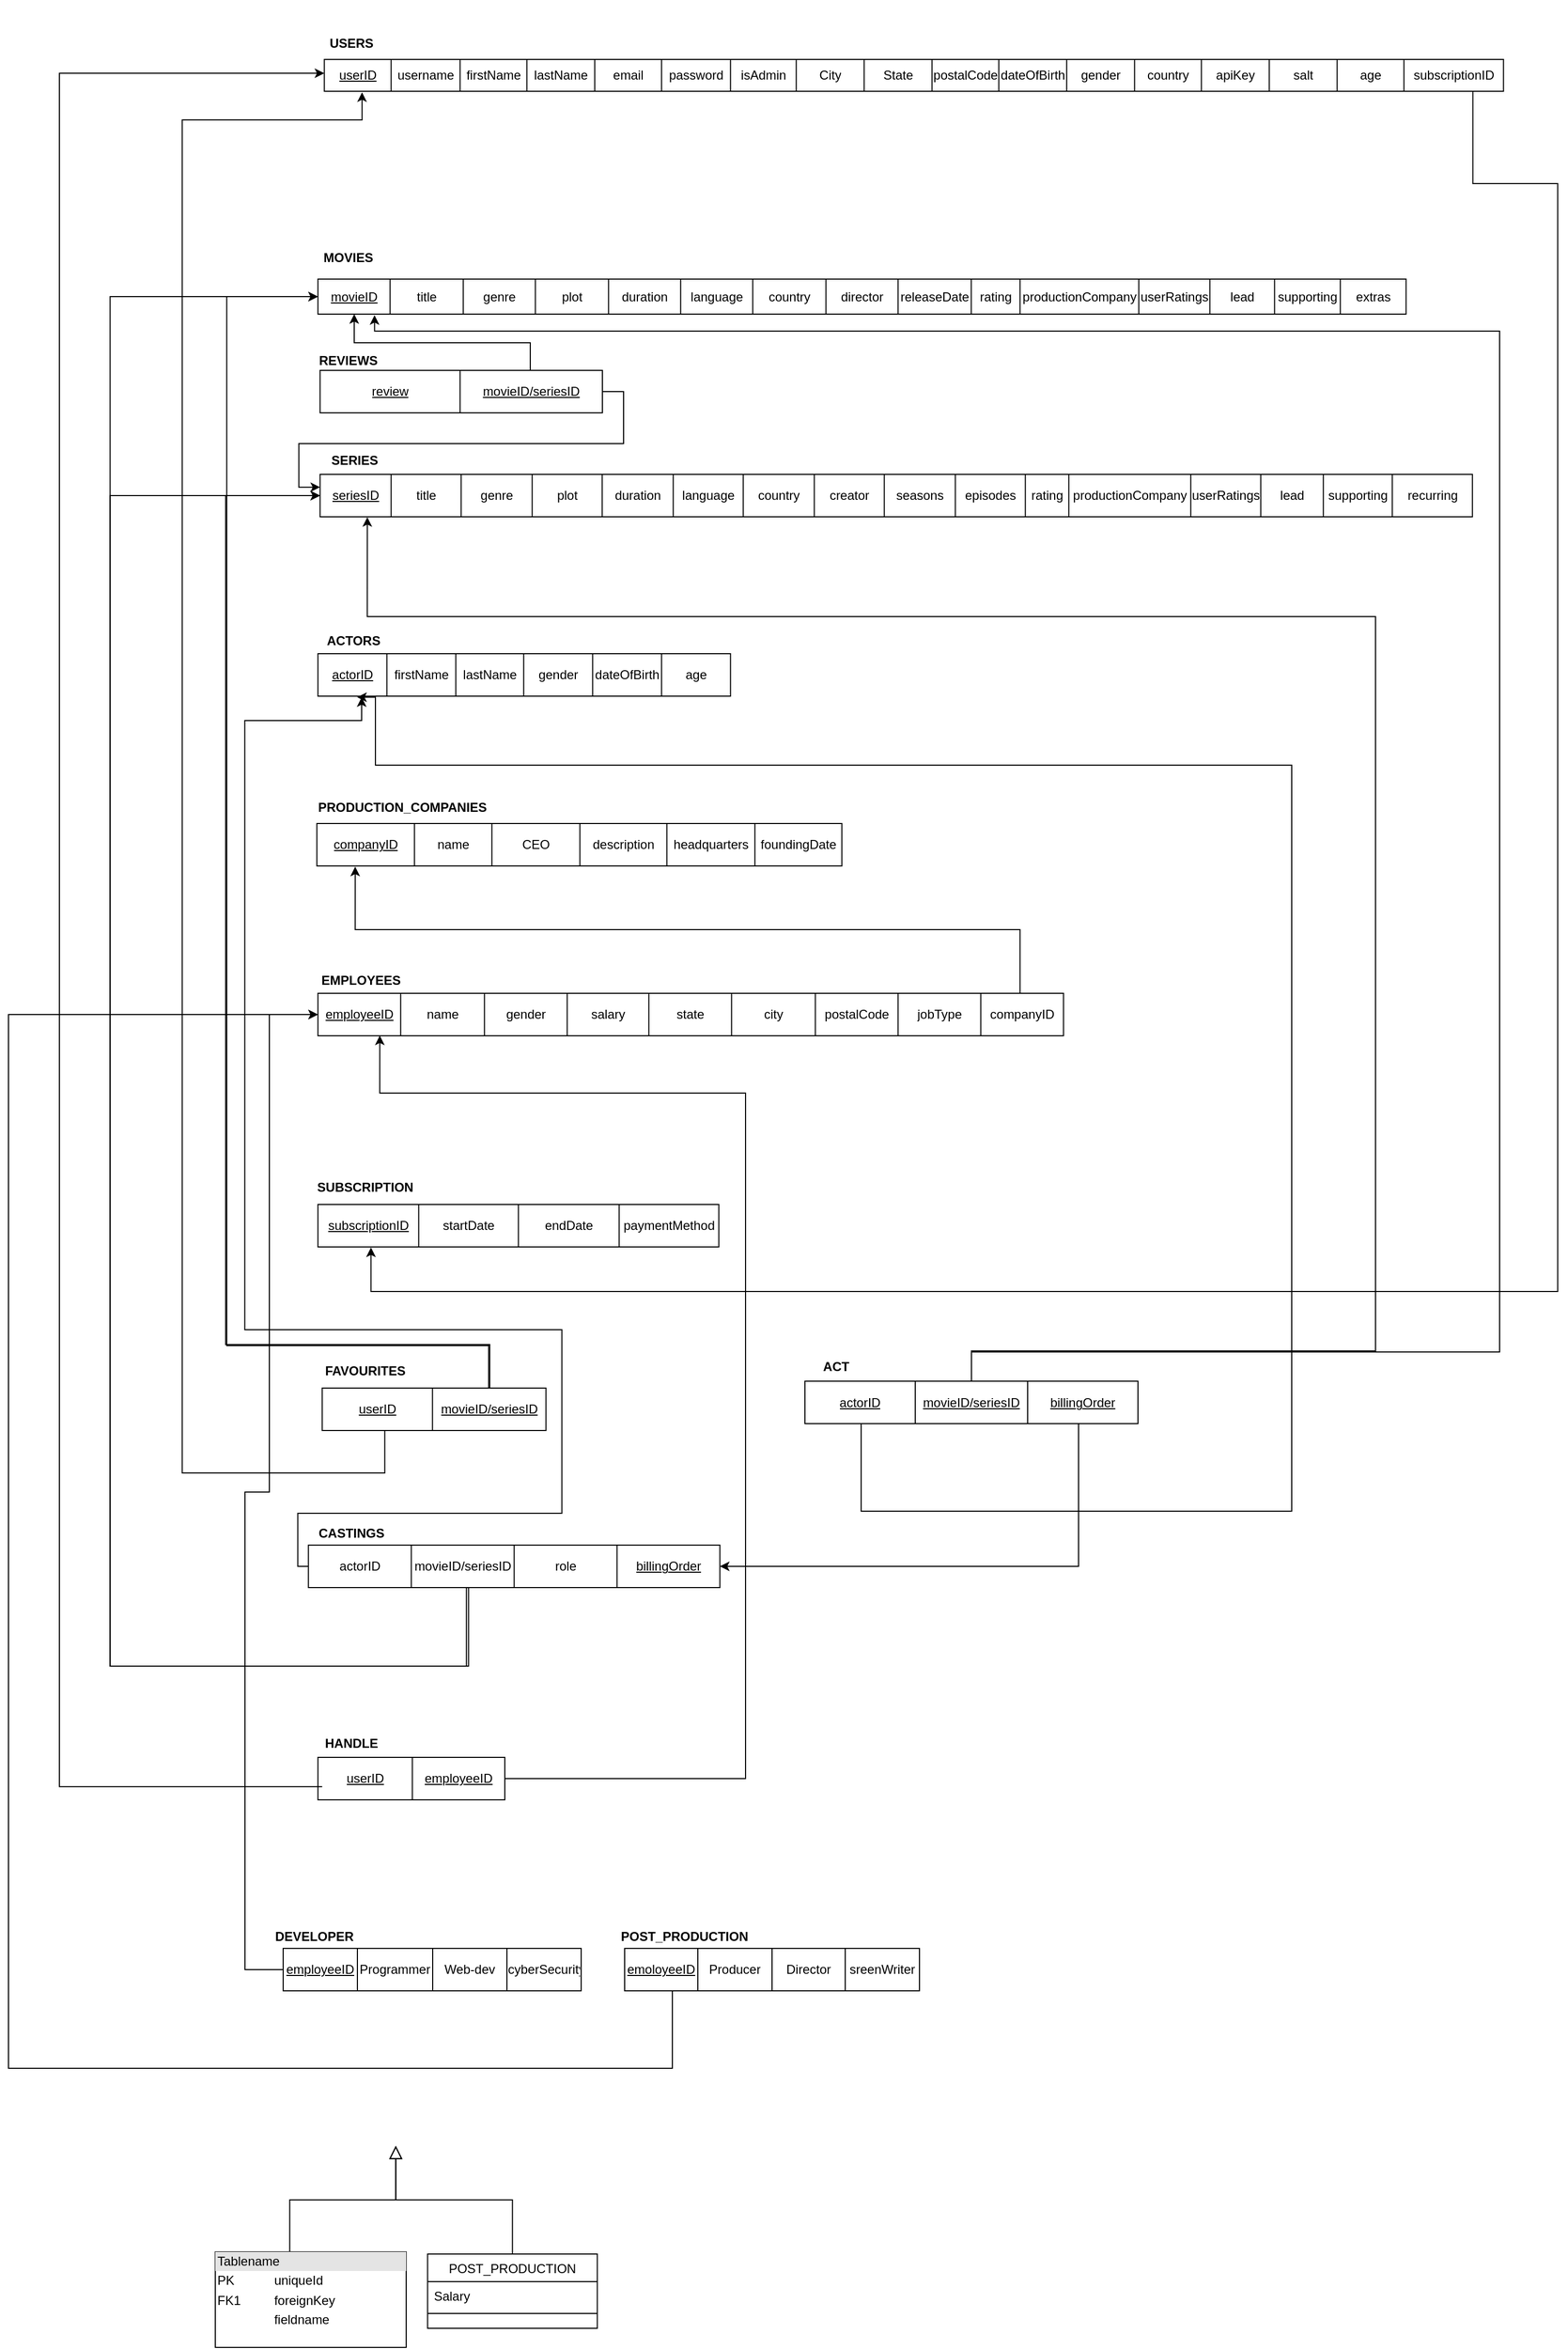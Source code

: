 <mxfile version="24.4.0" type="device">
  <diagram id="C5RBs43oDa-KdzZeNtuy" name="Page-1">
    <mxGraphModel dx="2415" dy="3230" grid="0" gridSize="10" guides="1" tooltips="1" connect="1" arrows="1" fold="1" page="1" pageScale="1" pageWidth="827" pageHeight="1169" math="0" shadow="0">
      <root>
        <mxCell id="WIyWlLk6GJQsqaUBKTNV-0" />
        <mxCell id="WIyWlLk6GJQsqaUBKTNV-1" parent="WIyWlLk6GJQsqaUBKTNV-0" />
        <mxCell id="zkfFHV4jXpPFQw0GAbJ--12" value="" style="endArrow=block;endSize=10;endFill=0;shadow=0;strokeWidth=1;rounded=0;curved=0;edgeStyle=elbowEdgeStyle;elbow=vertical;" parent="WIyWlLk6GJQsqaUBKTNV-1" edge="1">
          <mxGeometry width="160" relative="1" as="geometry">
            <mxPoint x="-467.8" y="238" as="sourcePoint" />
            <mxPoint x="-367.8" y="136" as="targetPoint" />
          </mxGeometry>
        </mxCell>
        <mxCell id="zkfFHV4jXpPFQw0GAbJ--13" value="POST_PRODUCTION" style="swimlane;fontStyle=0;align=center;verticalAlign=top;childLayout=stackLayout;horizontal=1;startSize=26;horizontalStack=0;resizeParent=1;resizeLast=0;collapsible=1;marginBottom=0;rounded=0;shadow=0;strokeWidth=1;" parent="WIyWlLk6GJQsqaUBKTNV-1" vertex="1">
          <mxGeometry x="-337.8" y="238" width="160" height="70" as="geometry">
            <mxRectangle x="340" y="380" width="170" height="26" as="alternateBounds" />
          </mxGeometry>
        </mxCell>
        <mxCell id="zkfFHV4jXpPFQw0GAbJ--14" value="Salary" style="text;align=left;verticalAlign=top;spacingLeft=4;spacingRight=4;overflow=hidden;rotatable=0;points=[[0,0.5],[1,0.5]];portConstraint=eastwest;" parent="zkfFHV4jXpPFQw0GAbJ--13" vertex="1">
          <mxGeometry y="26" width="160" height="26" as="geometry" />
        </mxCell>
        <mxCell id="zkfFHV4jXpPFQw0GAbJ--15" value="" style="line;html=1;strokeWidth=1;align=left;verticalAlign=middle;spacingTop=-1;spacingLeft=3;spacingRight=3;rotatable=0;labelPosition=right;points=[];portConstraint=eastwest;" parent="zkfFHV4jXpPFQw0GAbJ--13" vertex="1">
          <mxGeometry y="52" width="160" height="8" as="geometry" />
        </mxCell>
        <mxCell id="zkfFHV4jXpPFQw0GAbJ--16" value="" style="endArrow=block;endSize=10;endFill=0;shadow=0;strokeWidth=1;rounded=0;curved=0;edgeStyle=elbowEdgeStyle;elbow=vertical;" parent="WIyWlLk6GJQsqaUBKTNV-1" source="zkfFHV4jXpPFQw0GAbJ--13" edge="1">
          <mxGeometry width="160" relative="1" as="geometry">
            <mxPoint x="-457.8" y="251" as="sourcePoint" />
            <mxPoint x="-367.8" y="136" as="targetPoint" />
          </mxGeometry>
        </mxCell>
        <mxCell id="hjpZ53rHqYIMn-Crg0at-2" value="&lt;b&gt;USERS&lt;/b&gt;" style="text;strokeColor=none;align=center;fillColor=none;html=1;verticalAlign=middle;whiteSpace=wrap;rounded=0;" vertex="1" parent="WIyWlLk6GJQsqaUBKTNV-1">
          <mxGeometry x="-439.2" y="-1886" width="59" height="82" as="geometry" />
        </mxCell>
        <mxCell id="hjpZ53rHqYIMn-Crg0at-3" value="" style="shape=table;startSize=0;container=1;collapsible=0;childLayout=tableLayout;" vertex="1" parent="WIyWlLk6GJQsqaUBKTNV-1">
          <mxGeometry x="-435.2" y="-1830" width="1111.881" height="30" as="geometry" />
        </mxCell>
        <mxCell id="hjpZ53rHqYIMn-Crg0at-4" value="" style="shape=tableRow;horizontal=0;startSize=0;swimlaneHead=0;swimlaneBody=0;strokeColor=inherit;top=0;left=0;bottom=0;right=0;collapsible=0;dropTarget=0;fillColor=none;points=[[0,0.5],[1,0.5]];portConstraint=eastwest;" vertex="1" parent="hjpZ53rHqYIMn-Crg0at-3">
          <mxGeometry width="1111.881" height="30" as="geometry" />
        </mxCell>
        <mxCell id="hjpZ53rHqYIMn-Crg0at-5" value="userID" style="shape=partialRectangle;html=1;whiteSpace=wrap;connectable=0;strokeColor=inherit;overflow=hidden;fillColor=none;top=0;left=0;bottom=0;right=0;pointerEvents=1;fontStyle=4" vertex="1" parent="hjpZ53rHqYIMn-Crg0at-4">
          <mxGeometry width="63" height="30" as="geometry">
            <mxRectangle width="63" height="30" as="alternateBounds" />
          </mxGeometry>
        </mxCell>
        <mxCell id="hjpZ53rHqYIMn-Crg0at-6" value="username" style="shape=partialRectangle;html=1;whiteSpace=wrap;connectable=0;strokeColor=inherit;overflow=hidden;fillColor=none;top=0;left=0;bottom=0;right=0;pointerEvents=1;" vertex="1" parent="hjpZ53rHqYIMn-Crg0at-4">
          <mxGeometry x="63" width="65" height="30" as="geometry">
            <mxRectangle width="65" height="30" as="alternateBounds" />
          </mxGeometry>
        </mxCell>
        <mxCell id="hjpZ53rHqYIMn-Crg0at-7" value="firstName" style="shape=partialRectangle;html=1;whiteSpace=wrap;connectable=0;strokeColor=inherit;overflow=hidden;fillColor=none;top=0;left=0;bottom=0;right=0;pointerEvents=1;" vertex="1" parent="hjpZ53rHqYIMn-Crg0at-4">
          <mxGeometry x="128" width="63" height="30" as="geometry">
            <mxRectangle width="63" height="30" as="alternateBounds" />
          </mxGeometry>
        </mxCell>
        <mxCell id="hjpZ53rHqYIMn-Crg0at-8" value="lastName" style="shape=partialRectangle;html=1;whiteSpace=wrap;connectable=0;strokeColor=inherit;overflow=hidden;fillColor=none;top=0;left=0;bottom=0;right=0;pointerEvents=1;" vertex="1" parent="hjpZ53rHqYIMn-Crg0at-4">
          <mxGeometry x="191" width="64" height="30" as="geometry">
            <mxRectangle width="64" height="30" as="alternateBounds" />
          </mxGeometry>
        </mxCell>
        <mxCell id="hjpZ53rHqYIMn-Crg0at-9" value="email" style="shape=partialRectangle;html=1;whiteSpace=wrap;connectable=0;strokeColor=inherit;overflow=hidden;fillColor=none;top=0;left=0;bottom=0;right=0;pointerEvents=1;" vertex="1" parent="hjpZ53rHqYIMn-Crg0at-4">
          <mxGeometry x="255" width="63" height="30" as="geometry">
            <mxRectangle width="63" height="30" as="alternateBounds" />
          </mxGeometry>
        </mxCell>
        <mxCell id="hjpZ53rHqYIMn-Crg0at-10" value="password" style="shape=partialRectangle;html=1;whiteSpace=wrap;connectable=0;strokeColor=inherit;overflow=hidden;fillColor=none;top=0;left=0;bottom=0;right=0;pointerEvents=1;" vertex="1" parent="hjpZ53rHqYIMn-Crg0at-4">
          <mxGeometry x="318" width="65" height="30" as="geometry">
            <mxRectangle width="65" height="30" as="alternateBounds" />
          </mxGeometry>
        </mxCell>
        <mxCell id="hjpZ53rHqYIMn-Crg0at-11" value="isAdmin" style="shape=partialRectangle;html=1;whiteSpace=wrap;connectable=0;strokeColor=inherit;overflow=hidden;fillColor=none;top=0;left=0;bottom=0;right=0;pointerEvents=1;" vertex="1" parent="hjpZ53rHqYIMn-Crg0at-4">
          <mxGeometry x="383" width="62" height="30" as="geometry">
            <mxRectangle width="62" height="30" as="alternateBounds" />
          </mxGeometry>
        </mxCell>
        <mxCell id="hjpZ53rHqYIMn-Crg0at-12" value="City" style="shape=partialRectangle;html=1;whiteSpace=wrap;connectable=0;strokeColor=inherit;overflow=hidden;fillColor=none;top=0;left=0;bottom=0;right=0;pointerEvents=1;" vertex="1" parent="hjpZ53rHqYIMn-Crg0at-4">
          <mxGeometry x="445" width="64" height="30" as="geometry">
            <mxRectangle width="64" height="30" as="alternateBounds" />
          </mxGeometry>
        </mxCell>
        <mxCell id="hjpZ53rHqYIMn-Crg0at-13" value="State" style="shape=partialRectangle;html=1;whiteSpace=wrap;connectable=0;strokeColor=inherit;overflow=hidden;fillColor=none;top=0;left=0;bottom=0;right=0;pointerEvents=1;" vertex="1" parent="hjpZ53rHqYIMn-Crg0at-4">
          <mxGeometry x="509" width="64" height="30" as="geometry">
            <mxRectangle width="64" height="30" as="alternateBounds" />
          </mxGeometry>
        </mxCell>
        <mxCell id="hjpZ53rHqYIMn-Crg0at-14" value="postalCode" style="shape=partialRectangle;html=1;whiteSpace=wrap;connectable=0;strokeColor=inherit;overflow=hidden;fillColor=none;top=0;left=0;bottom=0;right=0;pointerEvents=1;" vertex="1" parent="hjpZ53rHqYIMn-Crg0at-4">
          <mxGeometry x="573" width="63" height="30" as="geometry">
            <mxRectangle width="63" height="30" as="alternateBounds" />
          </mxGeometry>
        </mxCell>
        <mxCell id="hjpZ53rHqYIMn-Crg0at-15" value="dateOfBirth" style="shape=partialRectangle;html=1;whiteSpace=wrap;connectable=0;strokeColor=inherit;overflow=hidden;fillColor=none;top=0;left=0;bottom=0;right=0;pointerEvents=1;" vertex="1" parent="hjpZ53rHqYIMn-Crg0at-4">
          <mxGeometry x="636" width="64" height="30" as="geometry">
            <mxRectangle width="64" height="30" as="alternateBounds" />
          </mxGeometry>
        </mxCell>
        <mxCell id="hjpZ53rHqYIMn-Crg0at-16" value="gender" style="shape=partialRectangle;html=1;whiteSpace=wrap;connectable=0;strokeColor=inherit;overflow=hidden;fillColor=none;top=0;left=0;bottom=0;right=0;pointerEvents=1;" vertex="1" parent="hjpZ53rHqYIMn-Crg0at-4">
          <mxGeometry x="700" width="64" height="30" as="geometry">
            <mxRectangle width="64" height="30" as="alternateBounds" />
          </mxGeometry>
        </mxCell>
        <mxCell id="hjpZ53rHqYIMn-Crg0at-17" value="country" style="shape=partialRectangle;html=1;whiteSpace=wrap;connectable=0;strokeColor=inherit;overflow=hidden;fillColor=none;top=0;left=0;bottom=0;right=0;pointerEvents=1;" vertex="1" parent="hjpZ53rHqYIMn-Crg0at-4">
          <mxGeometry x="764" width="63" height="30" as="geometry">
            <mxRectangle width="63" height="30" as="alternateBounds" />
          </mxGeometry>
        </mxCell>
        <mxCell id="hjpZ53rHqYIMn-Crg0at-18" value="apiKey" style="shape=partialRectangle;html=1;whiteSpace=wrap;connectable=0;strokeColor=inherit;overflow=hidden;fillColor=none;top=0;left=0;bottom=0;right=0;pointerEvents=1;" vertex="1" parent="hjpZ53rHqYIMn-Crg0at-4">
          <mxGeometry x="827" width="64" height="30" as="geometry">
            <mxRectangle width="64" height="30" as="alternateBounds" />
          </mxGeometry>
        </mxCell>
        <mxCell id="hjpZ53rHqYIMn-Crg0at-19" value="salt" style="shape=partialRectangle;html=1;whiteSpace=wrap;connectable=0;strokeColor=inherit;overflow=hidden;fillColor=none;top=0;left=0;bottom=0;right=0;pointerEvents=1;" vertex="1" parent="hjpZ53rHqYIMn-Crg0at-4">
          <mxGeometry x="891" width="64" height="30" as="geometry">
            <mxRectangle width="64" height="30" as="alternateBounds" />
          </mxGeometry>
        </mxCell>
        <mxCell id="hjpZ53rHqYIMn-Crg0at-20" value="age" style="shape=partialRectangle;html=1;whiteSpace=wrap;connectable=0;strokeColor=inherit;overflow=hidden;fillColor=none;top=0;left=0;bottom=0;right=0;pointerEvents=1;" vertex="1" parent="hjpZ53rHqYIMn-Crg0at-4">
          <mxGeometry x="955" width="63" height="30" as="geometry">
            <mxRectangle width="63" height="30" as="alternateBounds" />
          </mxGeometry>
        </mxCell>
        <mxCell id="hjpZ53rHqYIMn-Crg0at-154" value="subscriptionID" style="shape=partialRectangle;html=1;whiteSpace=wrap;connectable=0;strokeColor=inherit;overflow=hidden;fillColor=none;top=0;left=0;bottom=0;right=0;pointerEvents=1;" vertex="1" parent="hjpZ53rHqYIMn-Crg0at-4">
          <mxGeometry x="1018" width="94" height="30" as="geometry">
            <mxRectangle width="94" height="30" as="alternateBounds" />
          </mxGeometry>
        </mxCell>
        <mxCell id="hjpZ53rHqYIMn-Crg0at-61" value="" style="shape=table;startSize=0;container=1;collapsible=0;childLayout=tableLayout;" vertex="1" parent="WIyWlLk6GJQsqaUBKTNV-1">
          <mxGeometry x="-441.2" y="-1623" width="1026" height="33" as="geometry" />
        </mxCell>
        <mxCell id="hjpZ53rHqYIMn-Crg0at-62" value="" style="shape=tableRow;horizontal=0;startSize=0;swimlaneHead=0;swimlaneBody=0;strokeColor=inherit;top=0;left=0;bottom=0;right=0;collapsible=0;dropTarget=0;fillColor=none;points=[[0,0.5],[1,0.5]];portConstraint=eastwest;" vertex="1" parent="hjpZ53rHqYIMn-Crg0at-61">
          <mxGeometry width="1026" height="33" as="geometry" />
        </mxCell>
        <mxCell id="hjpZ53rHqYIMn-Crg0at-63" value="movieID" style="shape=partialRectangle;html=1;whiteSpace=wrap;connectable=0;strokeColor=inherit;overflow=hidden;fillColor=none;top=0;left=0;bottom=0;right=0;pointerEvents=1;fontStyle=4" vertex="1" parent="hjpZ53rHqYIMn-Crg0at-62">
          <mxGeometry width="68" height="33" as="geometry">
            <mxRectangle width="68" height="33" as="alternateBounds" />
          </mxGeometry>
        </mxCell>
        <mxCell id="hjpZ53rHqYIMn-Crg0at-64" value="title" style="shape=partialRectangle;html=1;whiteSpace=wrap;connectable=0;strokeColor=inherit;overflow=hidden;fillColor=none;top=0;left=0;bottom=0;right=0;pointerEvents=1;" vertex="1" parent="hjpZ53rHqYIMn-Crg0at-62">
          <mxGeometry x="68" width="69" height="33" as="geometry">
            <mxRectangle width="69" height="33" as="alternateBounds" />
          </mxGeometry>
        </mxCell>
        <mxCell id="hjpZ53rHqYIMn-Crg0at-65" value="genre" style="shape=partialRectangle;html=1;whiteSpace=wrap;connectable=0;strokeColor=inherit;overflow=hidden;fillColor=none;top=0;left=0;bottom=0;right=0;pointerEvents=1;" vertex="1" parent="hjpZ53rHqYIMn-Crg0at-62">
          <mxGeometry x="137" width="68" height="33" as="geometry">
            <mxRectangle width="68" height="33" as="alternateBounds" />
          </mxGeometry>
        </mxCell>
        <mxCell id="hjpZ53rHqYIMn-Crg0at-66" value="plot" style="shape=partialRectangle;html=1;whiteSpace=wrap;connectable=0;strokeColor=inherit;overflow=hidden;fillColor=none;top=0;left=0;bottom=0;right=0;pointerEvents=1;" vertex="1" parent="hjpZ53rHqYIMn-Crg0at-62">
          <mxGeometry x="205" width="69" height="33" as="geometry">
            <mxRectangle width="69" height="33" as="alternateBounds" />
          </mxGeometry>
        </mxCell>
        <mxCell id="hjpZ53rHqYIMn-Crg0at-67" value="duration" style="shape=partialRectangle;html=1;whiteSpace=wrap;connectable=0;strokeColor=inherit;overflow=hidden;fillColor=none;top=0;left=0;bottom=0;right=0;pointerEvents=1;" vertex="1" parent="hjpZ53rHqYIMn-Crg0at-62">
          <mxGeometry x="274" width="68" height="33" as="geometry">
            <mxRectangle width="68" height="33" as="alternateBounds" />
          </mxGeometry>
        </mxCell>
        <mxCell id="hjpZ53rHqYIMn-Crg0at-68" value="language" style="shape=partialRectangle;html=1;whiteSpace=wrap;connectable=0;strokeColor=inherit;overflow=hidden;fillColor=none;top=0;left=0;bottom=0;right=0;pointerEvents=1;" vertex="1" parent="hjpZ53rHqYIMn-Crg0at-62">
          <mxGeometry x="342" width="68" height="33" as="geometry">
            <mxRectangle width="68" height="33" as="alternateBounds" />
          </mxGeometry>
        </mxCell>
        <mxCell id="hjpZ53rHqYIMn-Crg0at-69" value="country" style="shape=partialRectangle;html=1;whiteSpace=wrap;connectable=0;strokeColor=inherit;overflow=hidden;fillColor=none;top=0;left=0;bottom=0;right=0;pointerEvents=1;" vertex="1" parent="hjpZ53rHqYIMn-Crg0at-62">
          <mxGeometry x="410" width="69" height="33" as="geometry">
            <mxRectangle width="69" height="33" as="alternateBounds" />
          </mxGeometry>
        </mxCell>
        <mxCell id="hjpZ53rHqYIMn-Crg0at-70" value="director" style="shape=partialRectangle;html=1;whiteSpace=wrap;connectable=0;strokeColor=inherit;overflow=hidden;fillColor=none;top=0;left=0;bottom=0;right=0;pointerEvents=1;" vertex="1" parent="hjpZ53rHqYIMn-Crg0at-62">
          <mxGeometry x="479" width="68" height="33" as="geometry">
            <mxRectangle width="68" height="33" as="alternateBounds" />
          </mxGeometry>
        </mxCell>
        <mxCell id="hjpZ53rHqYIMn-Crg0at-71" value="releaseDate" style="shape=partialRectangle;html=1;whiteSpace=wrap;connectable=0;strokeColor=inherit;overflow=hidden;fillColor=none;top=0;left=0;bottom=0;right=0;pointerEvents=1;" vertex="1" parent="hjpZ53rHqYIMn-Crg0at-62">
          <mxGeometry x="547" width="69" height="33" as="geometry">
            <mxRectangle width="69" height="33" as="alternateBounds" />
          </mxGeometry>
        </mxCell>
        <mxCell id="hjpZ53rHqYIMn-Crg0at-72" value="rating" style="shape=partialRectangle;html=1;whiteSpace=wrap;connectable=0;strokeColor=inherit;overflow=hidden;fillColor=none;top=0;left=0;bottom=0;right=0;pointerEvents=1;" vertex="1" parent="hjpZ53rHqYIMn-Crg0at-62">
          <mxGeometry x="616" width="46" height="33" as="geometry">
            <mxRectangle width="46" height="33" as="alternateBounds" />
          </mxGeometry>
        </mxCell>
        <mxCell id="hjpZ53rHqYIMn-Crg0at-73" value="productionCompany" style="shape=partialRectangle;html=1;whiteSpace=wrap;connectable=0;strokeColor=inherit;overflow=hidden;fillColor=none;top=0;left=0;bottom=0;right=0;pointerEvents=1;" vertex="1" parent="hjpZ53rHqYIMn-Crg0at-62">
          <mxGeometry x="662" width="112" height="33" as="geometry">
            <mxRectangle width="112" height="33" as="alternateBounds" />
          </mxGeometry>
        </mxCell>
        <mxCell id="hjpZ53rHqYIMn-Crg0at-74" value="userRatings" style="shape=partialRectangle;html=1;whiteSpace=wrap;connectable=0;strokeColor=inherit;overflow=hidden;fillColor=none;top=0;left=0;bottom=0;right=0;pointerEvents=1;" vertex="1" parent="hjpZ53rHqYIMn-Crg0at-62">
          <mxGeometry x="774" width="67" height="33" as="geometry">
            <mxRectangle width="67" height="33" as="alternateBounds" />
          </mxGeometry>
        </mxCell>
        <mxCell id="hjpZ53rHqYIMn-Crg0at-75" value="lead" style="shape=partialRectangle;html=1;whiteSpace=wrap;connectable=0;strokeColor=inherit;overflow=hidden;fillColor=none;top=0;left=0;bottom=0;right=0;pointerEvents=1;" vertex="1" parent="hjpZ53rHqYIMn-Crg0at-62">
          <mxGeometry x="841" width="61" height="33" as="geometry">
            <mxRectangle width="61" height="33" as="alternateBounds" />
          </mxGeometry>
        </mxCell>
        <mxCell id="hjpZ53rHqYIMn-Crg0at-76" value="supporting" style="shape=partialRectangle;html=1;whiteSpace=wrap;connectable=0;strokeColor=inherit;overflow=hidden;fillColor=none;top=0;left=0;bottom=0;right=0;pointerEvents=1;" vertex="1" parent="hjpZ53rHqYIMn-Crg0at-62">
          <mxGeometry x="902" width="62" height="33" as="geometry">
            <mxRectangle width="62" height="33" as="alternateBounds" />
          </mxGeometry>
        </mxCell>
        <mxCell id="hjpZ53rHqYIMn-Crg0at-77" value="extras" style="shape=partialRectangle;html=1;whiteSpace=wrap;connectable=0;strokeColor=inherit;overflow=hidden;fillColor=none;top=0;left=0;bottom=0;right=0;pointerEvents=1;" vertex="1" parent="hjpZ53rHqYIMn-Crg0at-62">
          <mxGeometry x="964" width="62" height="33" as="geometry">
            <mxRectangle width="62" height="33" as="alternateBounds" />
          </mxGeometry>
        </mxCell>
        <mxCell id="hjpZ53rHqYIMn-Crg0at-78" value="MOVIES" style="text;strokeColor=none;align=center;fillColor=none;html=1;verticalAlign=middle;whiteSpace=wrap;rounded=0;fontStyle=1" vertex="1" parent="WIyWlLk6GJQsqaUBKTNV-1">
          <mxGeometry x="-442.2" y="-1663" width="59" height="40" as="geometry" />
        </mxCell>
        <mxCell id="hjpZ53rHqYIMn-Crg0at-79" value="" style="shape=table;startSize=0;container=1;collapsible=0;childLayout=tableLayout;" vertex="1" parent="WIyWlLk6GJQsqaUBKTNV-1">
          <mxGeometry x="-439.2" y="-1439" width="1086.574" height="40" as="geometry" />
        </mxCell>
        <mxCell id="hjpZ53rHqYIMn-Crg0at-80" value="" style="shape=tableRow;horizontal=0;startSize=0;swimlaneHead=0;swimlaneBody=0;strokeColor=inherit;top=0;left=0;bottom=0;right=0;collapsible=0;dropTarget=0;fillColor=none;points=[[0,0.5],[1,0.5]];portConstraint=eastwest;" vertex="1" parent="hjpZ53rHqYIMn-Crg0at-79">
          <mxGeometry width="1086.574" height="40" as="geometry" />
        </mxCell>
        <mxCell id="hjpZ53rHqYIMn-Crg0at-81" value="seriesID" style="shape=partialRectangle;html=1;whiteSpace=wrap;connectable=0;strokeColor=inherit;overflow=hidden;fillColor=none;top=0;left=0;bottom=0;right=0;pointerEvents=1;fontStyle=4" vertex="1" parent="hjpZ53rHqYIMn-Crg0at-80">
          <mxGeometry width="67" height="40" as="geometry">
            <mxRectangle width="67" height="40" as="alternateBounds" />
          </mxGeometry>
        </mxCell>
        <mxCell id="hjpZ53rHqYIMn-Crg0at-82" value="title" style="shape=partialRectangle;html=1;whiteSpace=wrap;connectable=0;strokeColor=inherit;overflow=hidden;fillColor=none;top=0;left=0;bottom=0;right=0;pointerEvents=1;" vertex="1" parent="hjpZ53rHqYIMn-Crg0at-80">
          <mxGeometry x="67" width="66" height="40" as="geometry">
            <mxRectangle width="66" height="40" as="alternateBounds" />
          </mxGeometry>
        </mxCell>
        <mxCell id="hjpZ53rHqYIMn-Crg0at-83" value="genre" style="shape=partialRectangle;html=1;whiteSpace=wrap;connectable=0;strokeColor=inherit;overflow=hidden;fillColor=none;top=0;left=0;bottom=0;right=0;pointerEvents=1;" vertex="1" parent="hjpZ53rHqYIMn-Crg0at-80">
          <mxGeometry x="133" width="67" height="40" as="geometry">
            <mxRectangle width="67" height="40" as="alternateBounds" />
          </mxGeometry>
        </mxCell>
        <mxCell id="hjpZ53rHqYIMn-Crg0at-84" value="plot" style="shape=partialRectangle;html=1;whiteSpace=wrap;connectable=0;strokeColor=inherit;overflow=hidden;fillColor=none;top=0;left=0;bottom=0;right=0;pointerEvents=1;" vertex="1" parent="hjpZ53rHqYIMn-Crg0at-80">
          <mxGeometry x="200" width="66" height="40" as="geometry">
            <mxRectangle width="66" height="40" as="alternateBounds" />
          </mxGeometry>
        </mxCell>
        <mxCell id="hjpZ53rHqYIMn-Crg0at-85" value="duration" style="shape=partialRectangle;html=1;whiteSpace=wrap;connectable=0;strokeColor=inherit;overflow=hidden;fillColor=none;top=0;left=0;bottom=0;right=0;pointerEvents=1;" vertex="1" parent="hjpZ53rHqYIMn-Crg0at-80">
          <mxGeometry x="266" width="67" height="40" as="geometry">
            <mxRectangle width="67" height="40" as="alternateBounds" />
          </mxGeometry>
        </mxCell>
        <mxCell id="hjpZ53rHqYIMn-Crg0at-86" value="language" style="shape=partialRectangle;html=1;whiteSpace=wrap;connectable=0;strokeColor=inherit;overflow=hidden;fillColor=none;top=0;left=0;bottom=0;right=0;pointerEvents=1;" vertex="1" parent="hjpZ53rHqYIMn-Crg0at-80">
          <mxGeometry x="333" width="66" height="40" as="geometry">
            <mxRectangle width="66" height="40" as="alternateBounds" />
          </mxGeometry>
        </mxCell>
        <mxCell id="hjpZ53rHqYIMn-Crg0at-87" value="country" style="shape=partialRectangle;html=1;whiteSpace=wrap;connectable=0;strokeColor=inherit;overflow=hidden;fillColor=none;top=0;left=0;bottom=0;right=0;pointerEvents=1;" vertex="1" parent="hjpZ53rHqYIMn-Crg0at-80">
          <mxGeometry x="399" width="67" height="40" as="geometry">
            <mxRectangle width="67" height="40" as="alternateBounds" />
          </mxGeometry>
        </mxCell>
        <mxCell id="hjpZ53rHqYIMn-Crg0at-88" value="creator" style="shape=partialRectangle;html=1;whiteSpace=wrap;connectable=0;strokeColor=inherit;overflow=hidden;fillColor=none;top=0;left=0;bottom=0;right=0;pointerEvents=1;" vertex="1" parent="hjpZ53rHqYIMn-Crg0at-80">
          <mxGeometry x="466" width="66" height="40" as="geometry">
            <mxRectangle width="66" height="40" as="alternateBounds" />
          </mxGeometry>
        </mxCell>
        <mxCell id="hjpZ53rHqYIMn-Crg0at-89" value="seasons" style="shape=partialRectangle;html=1;whiteSpace=wrap;connectable=0;strokeColor=inherit;overflow=hidden;fillColor=none;top=0;left=0;bottom=0;right=0;pointerEvents=1;" vertex="1" parent="hjpZ53rHqYIMn-Crg0at-80">
          <mxGeometry x="532" width="67" height="40" as="geometry">
            <mxRectangle width="67" height="40" as="alternateBounds" />
          </mxGeometry>
        </mxCell>
        <mxCell id="hjpZ53rHqYIMn-Crg0at-90" value="episodes" style="shape=partialRectangle;html=1;whiteSpace=wrap;connectable=0;strokeColor=inherit;overflow=hidden;fillColor=none;top=0;left=0;bottom=0;right=0;pointerEvents=1;" vertex="1" parent="hjpZ53rHqYIMn-Crg0at-80">
          <mxGeometry x="599" width="66" height="40" as="geometry">
            <mxRectangle width="66" height="40" as="alternateBounds" />
          </mxGeometry>
        </mxCell>
        <mxCell id="hjpZ53rHqYIMn-Crg0at-91" value="rating" style="shape=partialRectangle;html=1;whiteSpace=wrap;connectable=0;strokeColor=inherit;overflow=hidden;fillColor=none;top=0;left=0;bottom=0;right=0;pointerEvents=1;" vertex="1" parent="hjpZ53rHqYIMn-Crg0at-80">
          <mxGeometry x="665" width="41" height="40" as="geometry">
            <mxRectangle width="41" height="40" as="alternateBounds" />
          </mxGeometry>
        </mxCell>
        <mxCell id="hjpZ53rHqYIMn-Crg0at-92" value="productionCompany" style="shape=partialRectangle;html=1;whiteSpace=wrap;connectable=0;strokeColor=inherit;overflow=hidden;fillColor=none;top=0;left=0;bottom=0;right=0;pointerEvents=1;" vertex="1" parent="hjpZ53rHqYIMn-Crg0at-80">
          <mxGeometry x="706" width="115" height="40" as="geometry">
            <mxRectangle width="115" height="40" as="alternateBounds" />
          </mxGeometry>
        </mxCell>
        <mxCell id="hjpZ53rHqYIMn-Crg0at-93" value="userRatings" style="shape=partialRectangle;html=1;whiteSpace=wrap;connectable=0;strokeColor=inherit;overflow=hidden;fillColor=none;top=0;left=0;bottom=0;right=0;pointerEvents=1;" vertex="1" parent="hjpZ53rHqYIMn-Crg0at-80">
          <mxGeometry x="821" width="66" height="40" as="geometry">
            <mxRectangle width="66" height="40" as="alternateBounds" />
          </mxGeometry>
        </mxCell>
        <mxCell id="hjpZ53rHqYIMn-Crg0at-94" value="lead" style="shape=partialRectangle;html=1;whiteSpace=wrap;connectable=0;strokeColor=inherit;overflow=hidden;fillColor=none;top=0;left=0;bottom=0;right=0;pointerEvents=1;" vertex="1" parent="hjpZ53rHqYIMn-Crg0at-80">
          <mxGeometry x="887" width="59" height="40" as="geometry">
            <mxRectangle width="59" height="40" as="alternateBounds" />
          </mxGeometry>
        </mxCell>
        <mxCell id="hjpZ53rHqYIMn-Crg0at-95" value="supporting" style="shape=partialRectangle;html=1;whiteSpace=wrap;connectable=0;strokeColor=inherit;overflow=hidden;fillColor=none;top=0;left=0;bottom=0;right=0;pointerEvents=1;" vertex="1" parent="hjpZ53rHqYIMn-Crg0at-80">
          <mxGeometry x="946" width="65" height="40" as="geometry">
            <mxRectangle width="65" height="40" as="alternateBounds" />
          </mxGeometry>
        </mxCell>
        <mxCell id="hjpZ53rHqYIMn-Crg0at-96" value="recurring" style="shape=partialRectangle;html=1;whiteSpace=wrap;connectable=0;strokeColor=inherit;overflow=hidden;fillColor=none;top=0;left=0;bottom=0;right=0;pointerEvents=1;" vertex="1" parent="hjpZ53rHqYIMn-Crg0at-80">
          <mxGeometry x="1011" width="76" height="40" as="geometry">
            <mxRectangle width="76" height="40" as="alternateBounds" />
          </mxGeometry>
        </mxCell>
        <mxCell id="hjpZ53rHqYIMn-Crg0at-97" value="SERIES" style="text;strokeColor=none;align=center;fillColor=none;html=1;verticalAlign=middle;whiteSpace=wrap;rounded=0;fontStyle=1" vertex="1" parent="WIyWlLk6GJQsqaUBKTNV-1">
          <mxGeometry x="-436.2" y="-1472" width="59" height="40" as="geometry" />
        </mxCell>
        <mxCell id="hjpZ53rHqYIMn-Crg0at-98" value="" style="shape=table;startSize=0;container=1;collapsible=0;childLayout=tableLayout;" vertex="1" parent="WIyWlLk6GJQsqaUBKTNV-1">
          <mxGeometry x="-441.2" y="-1270" width="389" height="40" as="geometry" />
        </mxCell>
        <mxCell id="hjpZ53rHqYIMn-Crg0at-99" value="" style="shape=tableRow;horizontal=0;startSize=0;swimlaneHead=0;swimlaneBody=0;strokeColor=inherit;top=0;left=0;bottom=0;right=0;collapsible=0;dropTarget=0;fillColor=none;points=[[0,0.5],[1,0.5]];portConstraint=eastwest;" vertex="1" parent="hjpZ53rHqYIMn-Crg0at-98">
          <mxGeometry width="389" height="40" as="geometry" />
        </mxCell>
        <mxCell id="hjpZ53rHqYIMn-Crg0at-100" value="actorID" style="shape=partialRectangle;html=1;whiteSpace=wrap;connectable=0;strokeColor=inherit;overflow=hidden;fillColor=none;top=0;left=0;bottom=0;right=0;pointerEvents=1;fontStyle=4" vertex="1" parent="hjpZ53rHqYIMn-Crg0at-99">
          <mxGeometry width="65" height="40" as="geometry">
            <mxRectangle width="65" height="40" as="alternateBounds" />
          </mxGeometry>
        </mxCell>
        <mxCell id="hjpZ53rHqYIMn-Crg0at-101" value="firstName" style="shape=partialRectangle;html=1;whiteSpace=wrap;connectable=0;strokeColor=inherit;overflow=hidden;fillColor=none;top=0;left=0;bottom=0;right=0;pointerEvents=1;" vertex="1" parent="hjpZ53rHqYIMn-Crg0at-99">
          <mxGeometry x="65" width="65" height="40" as="geometry">
            <mxRectangle width="65" height="40" as="alternateBounds" />
          </mxGeometry>
        </mxCell>
        <mxCell id="hjpZ53rHqYIMn-Crg0at-102" value="lastName" style="shape=partialRectangle;html=1;whiteSpace=wrap;connectable=0;strokeColor=inherit;overflow=hidden;fillColor=none;top=0;left=0;bottom=0;right=0;pointerEvents=1;" vertex="1" parent="hjpZ53rHqYIMn-Crg0at-99">
          <mxGeometry x="130" width="64" height="40" as="geometry">
            <mxRectangle width="64" height="40" as="alternateBounds" />
          </mxGeometry>
        </mxCell>
        <mxCell id="hjpZ53rHqYIMn-Crg0at-103" value="gender" style="shape=partialRectangle;html=1;whiteSpace=wrap;connectable=0;strokeColor=inherit;overflow=hidden;fillColor=none;top=0;left=0;bottom=0;right=0;pointerEvents=1;" vertex="1" parent="hjpZ53rHqYIMn-Crg0at-99">
          <mxGeometry x="194" width="65" height="40" as="geometry">
            <mxRectangle width="65" height="40" as="alternateBounds" />
          </mxGeometry>
        </mxCell>
        <mxCell id="hjpZ53rHqYIMn-Crg0at-104" value="dateOfBirth" style="shape=partialRectangle;html=1;whiteSpace=wrap;connectable=0;strokeColor=inherit;overflow=hidden;fillColor=none;top=0;left=0;bottom=0;right=0;pointerEvents=1;" vertex="1" parent="hjpZ53rHqYIMn-Crg0at-99">
          <mxGeometry x="259" width="65" height="40" as="geometry">
            <mxRectangle width="65" height="40" as="alternateBounds" />
          </mxGeometry>
        </mxCell>
        <mxCell id="hjpZ53rHqYIMn-Crg0at-112" value="age" style="shape=partialRectangle;html=1;whiteSpace=wrap;connectable=0;strokeColor=inherit;overflow=hidden;fillColor=none;top=0;left=0;bottom=0;right=0;pointerEvents=1;" vertex="1" parent="hjpZ53rHqYIMn-Crg0at-99">
          <mxGeometry x="324" width="65" height="40" as="geometry">
            <mxRectangle width="65" height="40" as="alternateBounds" />
          </mxGeometry>
        </mxCell>
        <mxCell id="hjpZ53rHqYIMn-Crg0at-105" value="ACTORS" style="text;strokeColor=none;align=center;fillColor=none;html=1;verticalAlign=middle;whiteSpace=wrap;rounded=0;fontStyle=1" vertex="1" parent="WIyWlLk6GJQsqaUBKTNV-1">
          <mxGeometry x="-437.2" y="-1302" width="59" height="40" as="geometry" />
        </mxCell>
        <mxCell id="hjpZ53rHqYIMn-Crg0at-113" value="" style="shape=table;startSize=0;container=1;collapsible=0;childLayout=tableLayout;" vertex="1" parent="WIyWlLk6GJQsqaUBKTNV-1">
          <mxGeometry x="-442.2" y="-1110" width="495" height="40" as="geometry" />
        </mxCell>
        <mxCell id="hjpZ53rHqYIMn-Crg0at-114" value="" style="shape=tableRow;horizontal=0;startSize=0;swimlaneHead=0;swimlaneBody=0;strokeColor=inherit;top=0;left=0;bottom=0;right=0;collapsible=0;dropTarget=0;fillColor=none;points=[[0,0.5],[1,0.5]];portConstraint=eastwest;" vertex="1" parent="hjpZ53rHqYIMn-Crg0at-113">
          <mxGeometry width="495" height="40" as="geometry" />
        </mxCell>
        <mxCell id="hjpZ53rHqYIMn-Crg0at-115" value="companyID" style="shape=partialRectangle;html=1;whiteSpace=wrap;connectable=0;strokeColor=inherit;overflow=hidden;fillColor=none;top=0;left=0;bottom=0;right=0;pointerEvents=1;fontStyle=4" vertex="1" parent="hjpZ53rHqYIMn-Crg0at-114">
          <mxGeometry width="92" height="40" as="geometry">
            <mxRectangle width="92" height="40" as="alternateBounds" />
          </mxGeometry>
        </mxCell>
        <mxCell id="hjpZ53rHqYIMn-Crg0at-116" value="name" style="shape=partialRectangle;html=1;whiteSpace=wrap;connectable=0;strokeColor=inherit;overflow=hidden;fillColor=none;top=0;left=0;bottom=0;right=0;pointerEvents=1;" vertex="1" parent="hjpZ53rHqYIMn-Crg0at-114">
          <mxGeometry x="92" width="73" height="40" as="geometry">
            <mxRectangle width="73" height="40" as="alternateBounds" />
          </mxGeometry>
        </mxCell>
        <mxCell id="hjpZ53rHqYIMn-Crg0at-117" value="CEO" style="shape=partialRectangle;html=1;whiteSpace=wrap;connectable=0;strokeColor=inherit;overflow=hidden;fillColor=none;top=0;left=0;bottom=0;right=0;pointerEvents=1;" vertex="1" parent="hjpZ53rHqYIMn-Crg0at-114">
          <mxGeometry x="165" width="83" height="40" as="geometry">
            <mxRectangle width="83" height="40" as="alternateBounds" />
          </mxGeometry>
        </mxCell>
        <mxCell id="hjpZ53rHqYIMn-Crg0at-118" value="description" style="shape=partialRectangle;html=1;whiteSpace=wrap;connectable=0;strokeColor=inherit;overflow=hidden;fillColor=none;top=0;left=0;bottom=0;right=0;pointerEvents=1;" vertex="1" parent="hjpZ53rHqYIMn-Crg0at-114">
          <mxGeometry x="248" width="82" height="40" as="geometry">
            <mxRectangle width="82" height="40" as="alternateBounds" />
          </mxGeometry>
        </mxCell>
        <mxCell id="hjpZ53rHqYIMn-Crg0at-119" value="headquarters" style="shape=partialRectangle;html=1;whiteSpace=wrap;connectable=0;strokeColor=inherit;overflow=hidden;fillColor=none;top=0;left=0;bottom=0;right=0;pointerEvents=1;" vertex="1" parent="hjpZ53rHqYIMn-Crg0at-114">
          <mxGeometry x="330" width="83" height="40" as="geometry">
            <mxRectangle width="83" height="40" as="alternateBounds" />
          </mxGeometry>
        </mxCell>
        <mxCell id="hjpZ53rHqYIMn-Crg0at-120" value="foundingDate" style="shape=partialRectangle;html=1;whiteSpace=wrap;connectable=0;strokeColor=inherit;overflow=hidden;fillColor=none;top=0;left=0;bottom=0;right=0;pointerEvents=1;" vertex="1" parent="hjpZ53rHqYIMn-Crg0at-114">
          <mxGeometry x="413" width="82" height="40" as="geometry">
            <mxRectangle width="82" height="40" as="alternateBounds" />
          </mxGeometry>
        </mxCell>
        <mxCell id="hjpZ53rHqYIMn-Crg0at-121" value="PRODUCTION_COMPANIES" style="text;strokeColor=none;align=center;fillColor=none;html=1;verticalAlign=middle;whiteSpace=wrap;rounded=0;fontStyle=1" vertex="1" parent="WIyWlLk6GJQsqaUBKTNV-1">
          <mxGeometry x="-391.2" y="-1145" width="59" height="40" as="geometry" />
        </mxCell>
        <mxCell id="hjpZ53rHqYIMn-Crg0at-122" value="" style="shape=table;startSize=0;container=1;collapsible=0;childLayout=tableLayout;" vertex="1" parent="WIyWlLk6GJQsqaUBKTNV-1">
          <mxGeometry x="-441.2" y="-950" width="703" height="40" as="geometry" />
        </mxCell>
        <mxCell id="hjpZ53rHqYIMn-Crg0at-123" value="" style="shape=tableRow;horizontal=0;startSize=0;swimlaneHead=0;swimlaneBody=0;strokeColor=inherit;top=0;left=0;bottom=0;right=0;collapsible=0;dropTarget=0;fillColor=none;points=[[0,0.5],[1,0.5]];portConstraint=eastwest;" vertex="1" parent="hjpZ53rHqYIMn-Crg0at-122">
          <mxGeometry width="703" height="40" as="geometry" />
        </mxCell>
        <mxCell id="hjpZ53rHqYIMn-Crg0at-124" value="employeeID" style="shape=partialRectangle;html=1;whiteSpace=wrap;connectable=0;strokeColor=inherit;overflow=hidden;fillColor=none;top=0;left=0;bottom=0;right=0;pointerEvents=1;fontStyle=4" vertex="1" parent="hjpZ53rHqYIMn-Crg0at-123">
          <mxGeometry width="78" height="40" as="geometry">
            <mxRectangle width="78" height="40" as="alternateBounds" />
          </mxGeometry>
        </mxCell>
        <mxCell id="hjpZ53rHqYIMn-Crg0at-125" value="name" style="shape=partialRectangle;html=1;whiteSpace=wrap;connectable=0;strokeColor=inherit;overflow=hidden;fillColor=none;top=0;left=0;bottom=0;right=0;pointerEvents=1;" vertex="1" parent="hjpZ53rHqYIMn-Crg0at-123">
          <mxGeometry x="78" width="79" height="40" as="geometry">
            <mxRectangle width="79" height="40" as="alternateBounds" />
          </mxGeometry>
        </mxCell>
        <mxCell id="hjpZ53rHqYIMn-Crg0at-126" value="gender" style="shape=partialRectangle;html=1;whiteSpace=wrap;connectable=0;strokeColor=inherit;overflow=hidden;fillColor=none;top=0;left=0;bottom=0;right=0;pointerEvents=1;" vertex="1" parent="hjpZ53rHqYIMn-Crg0at-123">
          <mxGeometry x="157" width="78" height="40" as="geometry">
            <mxRectangle width="78" height="40" as="alternateBounds" />
          </mxGeometry>
        </mxCell>
        <mxCell id="hjpZ53rHqYIMn-Crg0at-127" value="salary" style="shape=partialRectangle;html=1;whiteSpace=wrap;connectable=0;strokeColor=inherit;overflow=hidden;fillColor=none;top=0;left=0;bottom=0;right=0;pointerEvents=1;" vertex="1" parent="hjpZ53rHqYIMn-Crg0at-123">
          <mxGeometry x="235" width="77" height="40" as="geometry">
            <mxRectangle width="77" height="40" as="alternateBounds" />
          </mxGeometry>
        </mxCell>
        <mxCell id="hjpZ53rHqYIMn-Crg0at-128" value="state" style="shape=partialRectangle;html=1;whiteSpace=wrap;connectable=0;strokeColor=inherit;overflow=hidden;fillColor=none;top=0;left=0;bottom=0;right=0;pointerEvents=1;" vertex="1" parent="hjpZ53rHqYIMn-Crg0at-123">
          <mxGeometry x="312" width="78" height="40" as="geometry">
            <mxRectangle width="78" height="40" as="alternateBounds" />
          </mxGeometry>
        </mxCell>
        <mxCell id="hjpZ53rHqYIMn-Crg0at-129" value="city" style="shape=partialRectangle;html=1;whiteSpace=wrap;connectable=0;strokeColor=inherit;overflow=hidden;fillColor=none;top=0;left=0;bottom=0;right=0;pointerEvents=1;" vertex="1" parent="hjpZ53rHqYIMn-Crg0at-123">
          <mxGeometry x="390" width="79" height="40" as="geometry">
            <mxRectangle width="79" height="40" as="alternateBounds" />
          </mxGeometry>
        </mxCell>
        <mxCell id="hjpZ53rHqYIMn-Crg0at-130" value="postalCode" style="shape=partialRectangle;html=1;whiteSpace=wrap;connectable=0;strokeColor=inherit;overflow=hidden;fillColor=none;top=0;left=0;bottom=0;right=0;pointerEvents=1;" vertex="1" parent="hjpZ53rHqYIMn-Crg0at-123">
          <mxGeometry x="469" width="78" height="40" as="geometry">
            <mxRectangle width="78" height="40" as="alternateBounds" />
          </mxGeometry>
        </mxCell>
        <mxCell id="hjpZ53rHqYIMn-Crg0at-132" value="jobType" style="shape=partialRectangle;html=1;whiteSpace=wrap;connectable=0;strokeColor=inherit;overflow=hidden;fillColor=none;top=0;left=0;bottom=0;right=0;pointerEvents=1;" vertex="1" parent="hjpZ53rHqYIMn-Crg0at-123">
          <mxGeometry x="547" width="78" height="40" as="geometry">
            <mxRectangle width="78" height="40" as="alternateBounds" />
          </mxGeometry>
        </mxCell>
        <mxCell id="hjpZ53rHqYIMn-Crg0at-162" value="companyID" style="shape=partialRectangle;html=1;whiteSpace=wrap;connectable=0;strokeColor=inherit;overflow=hidden;fillColor=none;top=0;left=0;bottom=0;right=0;pointerEvents=1;" vertex="1" parent="hjpZ53rHqYIMn-Crg0at-123">
          <mxGeometry x="625" width="78" height="40" as="geometry">
            <mxRectangle width="78" height="40" as="alternateBounds" />
          </mxGeometry>
        </mxCell>
        <mxCell id="hjpZ53rHqYIMn-Crg0at-131" value="EMPLOYEES" style="text;strokeColor=none;align=center;fillColor=none;html=1;verticalAlign=middle;whiteSpace=wrap;rounded=0;fontStyle=1" vertex="1" parent="WIyWlLk6GJQsqaUBKTNV-1">
          <mxGeometry x="-430.2" y="-982" width="59" height="40" as="geometry" />
        </mxCell>
        <mxCell id="hjpZ53rHqYIMn-Crg0at-133" value="" style="shape=table;startSize=0;container=1;collapsible=0;childLayout=tableLayout;" vertex="1" parent="WIyWlLk6GJQsqaUBKTNV-1">
          <mxGeometry x="-441.2" y="-751" width="378" height="40" as="geometry" />
        </mxCell>
        <mxCell id="hjpZ53rHqYIMn-Crg0at-134" value="" style="shape=tableRow;horizontal=0;startSize=0;swimlaneHead=0;swimlaneBody=0;strokeColor=inherit;top=0;left=0;bottom=0;right=0;collapsible=0;dropTarget=0;fillColor=none;points=[[0,0.5],[1,0.5]];portConstraint=eastwest;" vertex="1" parent="hjpZ53rHqYIMn-Crg0at-133">
          <mxGeometry width="378" height="40" as="geometry" />
        </mxCell>
        <mxCell id="hjpZ53rHqYIMn-Crg0at-135" value="subscriptionID" style="shape=partialRectangle;html=1;whiteSpace=wrap;connectable=0;strokeColor=inherit;overflow=hidden;fillColor=none;top=0;left=0;bottom=0;right=0;pointerEvents=1;fontStyle=4" vertex="1" parent="hjpZ53rHqYIMn-Crg0at-134">
          <mxGeometry width="95" height="40" as="geometry">
            <mxRectangle width="95" height="40" as="alternateBounds" />
          </mxGeometry>
        </mxCell>
        <mxCell id="hjpZ53rHqYIMn-Crg0at-136" value="startDate" style="shape=partialRectangle;html=1;whiteSpace=wrap;connectable=0;strokeColor=inherit;overflow=hidden;fillColor=none;top=0;left=0;bottom=0;right=0;pointerEvents=1;" vertex="1" parent="hjpZ53rHqYIMn-Crg0at-134">
          <mxGeometry x="95" width="94" height="40" as="geometry">
            <mxRectangle width="94" height="40" as="alternateBounds" />
          </mxGeometry>
        </mxCell>
        <mxCell id="hjpZ53rHqYIMn-Crg0at-137" value="endDate" style="shape=partialRectangle;html=1;whiteSpace=wrap;connectable=0;strokeColor=inherit;overflow=hidden;fillColor=none;top=0;left=0;bottom=0;right=0;pointerEvents=1;" vertex="1" parent="hjpZ53rHqYIMn-Crg0at-134">
          <mxGeometry x="189" width="95" height="40" as="geometry">
            <mxRectangle width="95" height="40" as="alternateBounds" />
          </mxGeometry>
        </mxCell>
        <mxCell id="hjpZ53rHqYIMn-Crg0at-138" value="paymentMethod" style="shape=partialRectangle;html=1;whiteSpace=wrap;connectable=0;strokeColor=inherit;overflow=hidden;fillColor=none;top=0;left=0;bottom=0;right=0;pointerEvents=1;" vertex="1" parent="hjpZ53rHqYIMn-Crg0at-134">
          <mxGeometry x="284" width="94" height="40" as="geometry">
            <mxRectangle width="94" height="40" as="alternateBounds" />
          </mxGeometry>
        </mxCell>
        <mxCell id="hjpZ53rHqYIMn-Crg0at-139" value="FAVOURITES" style="text;strokeColor=none;align=center;fillColor=none;html=1;verticalAlign=middle;whiteSpace=wrap;rounded=0;fontStyle=1" vertex="1" parent="WIyWlLk6GJQsqaUBKTNV-1">
          <mxGeometry x="-426.2" y="-614" width="59" height="40" as="geometry" />
        </mxCell>
        <mxCell id="hjpZ53rHqYIMn-Crg0at-141" value="" style="shape=table;startSize=0;container=1;collapsible=0;childLayout=tableLayout;fontStyle=4" vertex="1" parent="WIyWlLk6GJQsqaUBKTNV-1">
          <mxGeometry x="-437.2" y="-578" width="211" height="40" as="geometry" />
        </mxCell>
        <mxCell id="hjpZ53rHqYIMn-Crg0at-142" value="" style="shape=tableRow;horizontal=0;startSize=0;swimlaneHead=0;swimlaneBody=0;strokeColor=inherit;top=0;left=0;bottom=0;right=0;collapsible=0;dropTarget=0;fillColor=none;points=[[0,0.5],[1,0.5]];portConstraint=eastwest;" vertex="1" parent="hjpZ53rHqYIMn-Crg0at-141">
          <mxGeometry width="211" height="40" as="geometry" />
        </mxCell>
        <mxCell id="hjpZ53rHqYIMn-Crg0at-143" value="userID" style="shape=partialRectangle;html=1;whiteSpace=wrap;connectable=0;strokeColor=inherit;overflow=hidden;fillColor=none;top=0;left=0;bottom=0;right=0;pointerEvents=1;fontStyle=4" vertex="1" parent="hjpZ53rHqYIMn-Crg0at-142">
          <mxGeometry width="104" height="40" as="geometry">
            <mxRectangle width="104" height="40" as="alternateBounds" />
          </mxGeometry>
        </mxCell>
        <mxCell id="hjpZ53rHqYIMn-Crg0at-144" value="movieID/seriesID" style="shape=partialRectangle;html=1;whiteSpace=wrap;connectable=0;strokeColor=inherit;overflow=hidden;fillColor=none;top=0;left=0;bottom=0;right=0;pointerEvents=1;fontStyle=4" vertex="1" parent="hjpZ53rHqYIMn-Crg0at-142">
          <mxGeometry x="104" width="107" height="40" as="geometry">
            <mxRectangle width="107" height="40" as="alternateBounds" />
          </mxGeometry>
        </mxCell>
        <mxCell id="hjpZ53rHqYIMn-Crg0at-145" value="SUBSCRIPTION" style="text;strokeColor=none;align=center;fillColor=none;html=1;verticalAlign=middle;whiteSpace=wrap;rounded=0;fontStyle=1" vertex="1" parent="WIyWlLk6GJQsqaUBKTNV-1">
          <mxGeometry x="-426.2" y="-787" width="59" height="40" as="geometry" />
        </mxCell>
        <mxCell id="hjpZ53rHqYIMn-Crg0at-160" style="edgeStyle=orthogonalEdgeStyle;rounded=0;orthogonalLoop=1;jettySize=auto;html=1;entryX=0;entryY=0.5;entryDx=0;entryDy=0;" edge="1" parent="WIyWlLk6GJQsqaUBKTNV-1" source="hjpZ53rHqYIMn-Crg0at-146" target="hjpZ53rHqYIMn-Crg0at-80">
          <mxGeometry relative="1" as="geometry">
            <Array as="points">
              <mxPoint x="-301.2" y="-316" />
              <mxPoint x="-637.2" y="-316" />
              <mxPoint x="-637.2" y="-1419" />
            </Array>
          </mxGeometry>
        </mxCell>
        <mxCell id="hjpZ53rHqYIMn-Crg0at-146" value="" style="shape=table;startSize=0;container=1;collapsible=0;childLayout=tableLayout;fontStyle=4" vertex="1" parent="WIyWlLk6GJQsqaUBKTNV-1">
          <mxGeometry x="-450.2" y="-430" width="388" height="40" as="geometry" />
        </mxCell>
        <mxCell id="hjpZ53rHqYIMn-Crg0at-147" value="" style="shape=tableRow;horizontal=0;startSize=0;swimlaneHead=0;swimlaneBody=0;strokeColor=inherit;top=0;left=0;bottom=0;right=0;collapsible=0;dropTarget=0;fillColor=none;points=[[0,0.5],[1,0.5]];portConstraint=eastwest;" vertex="1" parent="hjpZ53rHqYIMn-Crg0at-146">
          <mxGeometry width="388" height="40" as="geometry" />
        </mxCell>
        <mxCell id="hjpZ53rHqYIMn-Crg0at-148" value="actorID" style="shape=partialRectangle;html=1;whiteSpace=wrap;connectable=0;strokeColor=inherit;overflow=hidden;fillColor=none;top=0;left=0;bottom=0;right=0;pointerEvents=1;fontStyle=0" vertex="1" parent="hjpZ53rHqYIMn-Crg0at-147">
          <mxGeometry width="97" height="40" as="geometry">
            <mxRectangle width="97" height="40" as="alternateBounds" />
          </mxGeometry>
        </mxCell>
        <mxCell id="hjpZ53rHqYIMn-Crg0at-149" value="movieID/seriesID" style="shape=partialRectangle;html=1;whiteSpace=wrap;connectable=0;strokeColor=inherit;overflow=hidden;fillColor=none;top=0;left=0;bottom=0;right=0;pointerEvents=1;fontStyle=0" vertex="1" parent="hjpZ53rHqYIMn-Crg0at-147">
          <mxGeometry x="97" width="97" height="40" as="geometry">
            <mxRectangle width="97" height="40" as="alternateBounds" />
          </mxGeometry>
        </mxCell>
        <mxCell id="hjpZ53rHqYIMn-Crg0at-150" value="role" style="shape=partialRectangle;html=1;whiteSpace=wrap;connectable=0;strokeColor=inherit;overflow=hidden;fillColor=none;top=0;left=0;bottom=0;right=0;pointerEvents=1;" vertex="1" parent="hjpZ53rHqYIMn-Crg0at-147">
          <mxGeometry x="194" width="97" height="40" as="geometry">
            <mxRectangle width="97" height="40" as="alternateBounds" />
          </mxGeometry>
        </mxCell>
        <mxCell id="hjpZ53rHqYIMn-Crg0at-151" value="billingOrder" style="shape=partialRectangle;html=1;whiteSpace=wrap;connectable=0;strokeColor=inherit;overflow=hidden;fillColor=none;top=0;left=0;bottom=0;right=0;pointerEvents=1;fontStyle=4" vertex="1" parent="hjpZ53rHqYIMn-Crg0at-147">
          <mxGeometry x="291" width="97" height="40" as="geometry">
            <mxRectangle width="97" height="40" as="alternateBounds" />
          </mxGeometry>
        </mxCell>
        <mxCell id="hjpZ53rHqYIMn-Crg0at-152" value="CASTINGS" style="text;strokeColor=none;align=center;fillColor=none;html=1;verticalAlign=middle;whiteSpace=wrap;rounded=0;fontStyle=1" vertex="1" parent="WIyWlLk6GJQsqaUBKTNV-1">
          <mxGeometry x="-439.2" y="-461" width="59" height="40" as="geometry" />
        </mxCell>
        <mxCell id="hjpZ53rHqYIMn-Crg0at-155" style="edgeStyle=orthogonalEdgeStyle;rounded=0;orthogonalLoop=1;jettySize=auto;html=1;entryX=0.036;entryY=1.013;entryDx=0;entryDy=0;entryPerimeter=0;" edge="1" parent="WIyWlLk6GJQsqaUBKTNV-1">
          <mxGeometry relative="1" as="geometry">
            <mxPoint x="666.19" y="-1800.0" as="sourcePoint" />
            <mxPoint x="-391.202" y="-710.48" as="targetPoint" />
            <Array as="points">
              <mxPoint x="647.8" y="-1800" />
              <mxPoint x="647.8" y="-1713" />
              <mxPoint x="727.8" y="-1713" />
              <mxPoint x="727.8" y="-669" />
              <mxPoint x="-391.2" y="-669" />
            </Array>
          </mxGeometry>
        </mxCell>
        <mxCell id="hjpZ53rHqYIMn-Crg0at-156" style="edgeStyle=orthogonalEdgeStyle;rounded=0;orthogonalLoop=1;jettySize=auto;html=1;entryX=0.032;entryY=1.032;entryDx=0;entryDy=0;entryPerimeter=0;" edge="1" parent="WIyWlLk6GJQsqaUBKTNV-1" source="hjpZ53rHqYIMn-Crg0at-142" target="hjpZ53rHqYIMn-Crg0at-4">
          <mxGeometry relative="1" as="geometry">
            <mxPoint x="-396.295" y="-1792.381" as="targetPoint" />
            <Array as="points">
              <mxPoint x="-378.2" y="-498" />
              <mxPoint x="-569.2" y="-498" />
              <mxPoint x="-569.2" y="-1773" />
              <mxPoint x="-399.2" y="-1773" />
            </Array>
          </mxGeometry>
        </mxCell>
        <mxCell id="hjpZ53rHqYIMn-Crg0at-157" style="edgeStyle=orthogonalEdgeStyle;rounded=0;orthogonalLoop=1;jettySize=auto;html=1;entryX=0;entryY=0.5;entryDx=0;entryDy=0;" edge="1" parent="WIyWlLk6GJQsqaUBKTNV-1" source="hjpZ53rHqYIMn-Crg0at-142" target="hjpZ53rHqYIMn-Crg0at-80">
          <mxGeometry relative="1" as="geometry">
            <Array as="points">
              <mxPoint x="-279.2" y="-619" />
              <mxPoint x="-528.2" y="-619" />
              <mxPoint x="-528.2" y="-1419" />
            </Array>
          </mxGeometry>
        </mxCell>
        <mxCell id="hjpZ53rHqYIMn-Crg0at-158" style="edgeStyle=orthogonalEdgeStyle;rounded=0;orthogonalLoop=1;jettySize=auto;html=1;entryX=0;entryY=0.5;entryDx=0;entryDy=0;" edge="1" parent="WIyWlLk6GJQsqaUBKTNV-1" source="hjpZ53rHqYIMn-Crg0at-142" target="hjpZ53rHqYIMn-Crg0at-62">
          <mxGeometry relative="1" as="geometry">
            <Array as="points">
              <mxPoint x="-280.2" y="-618" />
              <mxPoint x="-527.2" y="-618" />
              <mxPoint x="-527.2" y="-1606" />
            </Array>
          </mxGeometry>
        </mxCell>
        <mxCell id="hjpZ53rHqYIMn-Crg0at-159" style="edgeStyle=orthogonalEdgeStyle;rounded=0;orthogonalLoop=1;jettySize=auto;html=1;entryX=0.106;entryY=1.025;entryDx=0;entryDy=0;entryPerimeter=0;exitX=0;exitY=0.5;exitDx=0;exitDy=0;" edge="1" parent="WIyWlLk6GJQsqaUBKTNV-1" source="hjpZ53rHqYIMn-Crg0at-147" target="hjpZ53rHqYIMn-Crg0at-99">
          <mxGeometry relative="1" as="geometry">
            <mxPoint x="-563.2" y="-464" as="sourcePoint" />
            <Array as="points">
              <mxPoint x="-460.2" y="-410" />
              <mxPoint x="-460.2" y="-460" />
              <mxPoint x="-211.2" y="-460" />
              <mxPoint x="-211.2" y="-633" />
              <mxPoint x="-510.2" y="-633" />
              <mxPoint x="-510.2" y="-1207" />
              <mxPoint x="-400.2" y="-1207" />
            </Array>
          </mxGeometry>
        </mxCell>
        <mxCell id="hjpZ53rHqYIMn-Crg0at-161" style="edgeStyle=orthogonalEdgeStyle;rounded=0;orthogonalLoop=1;jettySize=auto;html=1;entryX=0;entryY=0.5;entryDx=0;entryDy=0;" edge="1" parent="WIyWlLk6GJQsqaUBKTNV-1" source="hjpZ53rHqYIMn-Crg0at-147" target="hjpZ53rHqYIMn-Crg0at-62">
          <mxGeometry relative="1" as="geometry">
            <Array as="points">
              <mxPoint x="-299.2" y="-316" />
              <mxPoint x="-637.2" y="-316" />
              <mxPoint x="-637.2" y="-1606" />
            </Array>
          </mxGeometry>
        </mxCell>
        <mxCell id="hjpZ53rHqYIMn-Crg0at-163" style="edgeStyle=orthogonalEdgeStyle;rounded=0;orthogonalLoop=1;jettySize=auto;html=1;entryX=0.073;entryY=1.017;entryDx=0;entryDy=0;entryPerimeter=0;" edge="1" parent="WIyWlLk6GJQsqaUBKTNV-1" source="hjpZ53rHqYIMn-Crg0at-123" target="hjpZ53rHqYIMn-Crg0at-114">
          <mxGeometry relative="1" as="geometry">
            <Array as="points">
              <mxPoint x="220.8" y="-1010" />
              <mxPoint x="-406.2" y="-1010" />
            </Array>
          </mxGeometry>
        </mxCell>
        <mxCell id="hjpZ53rHqYIMn-Crg0at-168" value="" style="shape=table;startSize=0;container=1;collapsible=0;childLayout=tableLayout;" vertex="1" parent="WIyWlLk6GJQsqaUBKTNV-1">
          <mxGeometry x="-441.2" y="-230" width="176.2" height="40" as="geometry" />
        </mxCell>
        <mxCell id="hjpZ53rHqYIMn-Crg0at-169" value="" style="shape=tableRow;horizontal=0;startSize=0;swimlaneHead=0;swimlaneBody=0;strokeColor=inherit;top=0;left=0;bottom=0;right=0;collapsible=0;dropTarget=0;fillColor=none;points=[[0,0.5],[1,0.5]];portConstraint=eastwest;" vertex="1" parent="hjpZ53rHqYIMn-Crg0at-168">
          <mxGeometry width="176.2" height="40" as="geometry" />
        </mxCell>
        <mxCell id="hjpZ53rHqYIMn-Crg0at-170" value="userID" style="shape=partialRectangle;html=1;whiteSpace=wrap;connectable=0;strokeColor=inherit;overflow=hidden;fillColor=none;top=0;left=0;bottom=0;right=0;pointerEvents=1;fontStyle=4" vertex="1" parent="hjpZ53rHqYIMn-Crg0at-169">
          <mxGeometry width="89" height="40" as="geometry">
            <mxRectangle width="89" height="40" as="alternateBounds" />
          </mxGeometry>
        </mxCell>
        <mxCell id="hjpZ53rHqYIMn-Crg0at-171" value="employeeID" style="shape=partialRectangle;html=1;whiteSpace=wrap;connectable=0;strokeColor=inherit;overflow=hidden;fillColor=none;top=0;left=0;bottom=0;right=0;pointerEvents=1;fontStyle=4" vertex="1" parent="hjpZ53rHqYIMn-Crg0at-169">
          <mxGeometry x="89" width="87" height="40" as="geometry">
            <mxRectangle width="87" height="40" as="alternateBounds" />
          </mxGeometry>
        </mxCell>
        <mxCell id="hjpZ53rHqYIMn-Crg0at-172" value="HANDLE" style="text;strokeColor=none;align=center;fillColor=none;html=1;verticalAlign=middle;whiteSpace=wrap;rounded=0;fontStyle=1" vertex="1" parent="WIyWlLk6GJQsqaUBKTNV-1">
          <mxGeometry x="-439.2" y="-263" width="59" height="40" as="geometry" />
        </mxCell>
        <mxCell id="hjpZ53rHqYIMn-Crg0at-173" style="edgeStyle=orthogonalEdgeStyle;rounded=0;orthogonalLoop=1;jettySize=auto;html=1;entryX=0;entryY=0.75;entryDx=0;entryDy=0;" edge="1" parent="WIyWlLk6GJQsqaUBKTNV-1">
          <mxGeometry relative="1" as="geometry">
            <mxPoint x="-437.2" y="-202.409" as="sourcePoint" />
            <mxPoint x="-435.2" y="-1817.0" as="targetPoint" />
            <Array as="points">
              <mxPoint x="-685" y="-202.5" />
              <mxPoint x="-685" y="-1816.5" />
            </Array>
          </mxGeometry>
        </mxCell>
        <mxCell id="hjpZ53rHqYIMn-Crg0at-174" style="edgeStyle=orthogonalEdgeStyle;rounded=0;orthogonalLoop=1;jettySize=auto;html=1;entryX=0.083;entryY=0.995;entryDx=0;entryDy=0;entryPerimeter=0;" edge="1" parent="WIyWlLk6GJQsqaUBKTNV-1" source="hjpZ53rHqYIMn-Crg0at-169" target="hjpZ53rHqYIMn-Crg0at-123">
          <mxGeometry relative="1" as="geometry">
            <Array as="points">
              <mxPoint x="-38" y="-210" />
              <mxPoint x="-38" y="-856" />
              <mxPoint x="-383" y="-856" />
            </Array>
          </mxGeometry>
        </mxCell>
        <mxCell id="hjpZ53rHqYIMn-Crg0at-180" style="edgeStyle=orthogonalEdgeStyle;rounded=0;orthogonalLoop=1;jettySize=auto;html=1;" edge="1" parent="WIyWlLk6GJQsqaUBKTNV-1" source="hjpZ53rHqYIMn-Crg0at-175" target="hjpZ53rHqYIMn-Crg0at-62">
          <mxGeometry relative="1" as="geometry">
            <mxPoint x="-391.0" y="-1575.667" as="targetPoint" />
            <Array as="points">
              <mxPoint x="-241" y="-1563" />
              <mxPoint x="-407" y="-1563" />
            </Array>
          </mxGeometry>
        </mxCell>
        <mxCell id="hjpZ53rHqYIMn-Crg0at-175" value="" style="shape=table;startSize=0;container=1;collapsible=0;childLayout=tableLayout;" vertex="1" parent="WIyWlLk6GJQsqaUBKTNV-1">
          <mxGeometry x="-439.2" y="-1537" width="266.2" height="40" as="geometry" />
        </mxCell>
        <mxCell id="hjpZ53rHqYIMn-Crg0at-176" value="" style="shape=tableRow;horizontal=0;startSize=0;swimlaneHead=0;swimlaneBody=0;strokeColor=inherit;top=0;left=0;bottom=0;right=0;collapsible=0;dropTarget=0;fillColor=none;points=[[0,0.5],[1,0.5]];portConstraint=eastwest;" vertex="1" parent="hjpZ53rHqYIMn-Crg0at-175">
          <mxGeometry width="266.2" height="40" as="geometry" />
        </mxCell>
        <mxCell id="hjpZ53rHqYIMn-Crg0at-177" value="&lt;u&gt;review&lt;/u&gt;" style="shape=partialRectangle;html=1;whiteSpace=wrap;connectable=0;strokeColor=inherit;overflow=hidden;fillColor=none;top=0;left=0;bottom=0;right=0;pointerEvents=1;" vertex="1" parent="hjpZ53rHqYIMn-Crg0at-176">
          <mxGeometry width="132" height="40" as="geometry">
            <mxRectangle width="132" height="40" as="alternateBounds" />
          </mxGeometry>
        </mxCell>
        <mxCell id="hjpZ53rHqYIMn-Crg0at-178" value="&lt;u&gt;movieID/seriesID&lt;/u&gt;" style="shape=partialRectangle;html=1;whiteSpace=wrap;connectable=0;strokeColor=inherit;overflow=hidden;fillColor=none;top=0;left=0;bottom=0;right=0;pointerEvents=1;" vertex="1" parent="hjpZ53rHqYIMn-Crg0at-176">
          <mxGeometry x="132" width="134" height="40" as="geometry">
            <mxRectangle width="134" height="40" as="alternateBounds" />
          </mxGeometry>
        </mxCell>
        <mxCell id="hjpZ53rHqYIMn-Crg0at-179" value="REVIEWS" style="text;strokeColor=none;align=center;fillColor=none;html=1;verticalAlign=middle;whiteSpace=wrap;rounded=0;fontStyle=1" vertex="1" parent="WIyWlLk6GJQsqaUBKTNV-1">
          <mxGeometry x="-442.2" y="-1566" width="59" height="40" as="geometry" />
        </mxCell>
        <mxCell id="hjpZ53rHqYIMn-Crg0at-181" style="edgeStyle=orthogonalEdgeStyle;rounded=0;orthogonalLoop=1;jettySize=auto;html=1;entryX=0;entryY=0.302;entryDx=0;entryDy=0;entryPerimeter=0;" edge="1" parent="WIyWlLk6GJQsqaUBKTNV-1" source="hjpZ53rHqYIMn-Crg0at-176" target="hjpZ53rHqYIMn-Crg0at-80">
          <mxGeometry relative="1" as="geometry" />
        </mxCell>
        <mxCell id="hjpZ53rHqYIMn-Crg0at-182" value="" style="shape=table;startSize=0;container=1;collapsible=0;childLayout=tableLayout;" vertex="1" parent="WIyWlLk6GJQsqaUBKTNV-1">
          <mxGeometry x="18" y="-584.5" width="314" height="40" as="geometry" />
        </mxCell>
        <mxCell id="hjpZ53rHqYIMn-Crg0at-183" value="" style="shape=tableRow;horizontal=0;startSize=0;swimlaneHead=0;swimlaneBody=0;strokeColor=inherit;top=0;left=0;bottom=0;right=0;collapsible=0;dropTarget=0;fillColor=none;points=[[0,0.5],[1,0.5]];portConstraint=eastwest;" vertex="1" parent="hjpZ53rHqYIMn-Crg0at-182">
          <mxGeometry width="314" height="40" as="geometry" />
        </mxCell>
        <mxCell id="hjpZ53rHqYIMn-Crg0at-184" value="actorID" style="shape=partialRectangle;html=1;whiteSpace=wrap;connectable=0;strokeColor=inherit;overflow=hidden;fillColor=none;top=0;left=0;bottom=0;right=0;pointerEvents=1;fontStyle=4" vertex="1" parent="hjpZ53rHqYIMn-Crg0at-183">
          <mxGeometry width="104" height="40" as="geometry">
            <mxRectangle width="104" height="40" as="alternateBounds" />
          </mxGeometry>
        </mxCell>
        <mxCell id="hjpZ53rHqYIMn-Crg0at-185" value="movieID/seriesID" style="shape=partialRectangle;html=1;whiteSpace=wrap;connectable=0;strokeColor=inherit;overflow=hidden;fillColor=none;top=0;left=0;bottom=0;right=0;pointerEvents=1;fontStyle=4" vertex="1" parent="hjpZ53rHqYIMn-Crg0at-183">
          <mxGeometry x="104" width="106" height="40" as="geometry">
            <mxRectangle width="106" height="40" as="alternateBounds" />
          </mxGeometry>
        </mxCell>
        <mxCell id="hjpZ53rHqYIMn-Crg0at-186" value="billingOrder" style="shape=partialRectangle;html=1;whiteSpace=wrap;connectable=0;strokeColor=inherit;overflow=hidden;fillColor=none;top=0;left=0;bottom=0;right=0;pointerEvents=1;fontStyle=4" vertex="1" parent="hjpZ53rHqYIMn-Crg0at-183">
          <mxGeometry x="210" width="104" height="40" as="geometry">
            <mxRectangle width="104" height="40" as="alternateBounds" />
          </mxGeometry>
        </mxCell>
        <mxCell id="hjpZ53rHqYIMn-Crg0at-187" value="ACT" style="text;strokeColor=none;align=center;fillColor=none;html=1;verticalAlign=middle;whiteSpace=wrap;rounded=0;fontStyle=1" vertex="1" parent="WIyWlLk6GJQsqaUBKTNV-1">
          <mxGeometry x="18" y="-618" width="59" height="40" as="geometry" />
        </mxCell>
        <mxCell id="hjpZ53rHqYIMn-Crg0at-189" style="edgeStyle=orthogonalEdgeStyle;rounded=0;orthogonalLoop=1;jettySize=auto;html=1;entryX=0.095;entryY=1.025;entryDx=0;entryDy=0;entryPerimeter=0;" edge="1" parent="WIyWlLk6GJQsqaUBKTNV-1" source="hjpZ53rHqYIMn-Crg0at-183" target="hjpZ53rHqYIMn-Crg0at-99">
          <mxGeometry relative="1" as="geometry">
            <Array as="points">
              <mxPoint x="71" y="-462" />
              <mxPoint x="477" y="-462" />
              <mxPoint x="477" y="-1165" />
              <mxPoint x="-387" y="-1165" />
              <mxPoint x="-387" y="-1229" />
            </Array>
          </mxGeometry>
        </mxCell>
        <mxCell id="hjpZ53rHqYIMn-Crg0at-190" style="edgeStyle=orthogonalEdgeStyle;rounded=0;orthogonalLoop=1;jettySize=auto;html=1;entryX=0.041;entryY=1.008;entryDx=0;entryDy=0;entryPerimeter=0;" edge="1" parent="WIyWlLk6GJQsqaUBKTNV-1" source="hjpZ53rHqYIMn-Crg0at-182" target="hjpZ53rHqYIMn-Crg0at-80">
          <mxGeometry relative="1" as="geometry">
            <Array as="points">
              <mxPoint x="175" y="-613" />
              <mxPoint x="556" y="-613" />
              <mxPoint x="556" y="-1305" />
              <mxPoint x="-395" y="-1305" />
            </Array>
          </mxGeometry>
        </mxCell>
        <mxCell id="hjpZ53rHqYIMn-Crg0at-191" style="edgeStyle=orthogonalEdgeStyle;rounded=0;orthogonalLoop=1;jettySize=auto;html=1;entryX=0.052;entryY=1.03;entryDx=0;entryDy=0;entryPerimeter=0;" edge="1" parent="WIyWlLk6GJQsqaUBKTNV-1" source="hjpZ53rHqYIMn-Crg0at-182" target="hjpZ53rHqYIMn-Crg0at-62">
          <mxGeometry relative="1" as="geometry">
            <Array as="points">
              <mxPoint x="175" y="-612" />
              <mxPoint x="673" y="-612" />
              <mxPoint x="673" y="-1574" />
              <mxPoint x="-388" y="-1574" />
            </Array>
          </mxGeometry>
        </mxCell>
        <mxCell id="hjpZ53rHqYIMn-Crg0at-192" style="edgeStyle=orthogonalEdgeStyle;rounded=0;orthogonalLoop=1;jettySize=auto;html=1;" edge="1" parent="WIyWlLk6GJQsqaUBKTNV-1" source="hjpZ53rHqYIMn-Crg0at-183" target="hjpZ53rHqYIMn-Crg0at-147">
          <mxGeometry relative="1" as="geometry">
            <Array as="points">
              <mxPoint x="276" y="-410" />
            </Array>
          </mxGeometry>
        </mxCell>
        <mxCell id="hjpZ53rHqYIMn-Crg0at-207" style="edgeStyle=orthogonalEdgeStyle;rounded=0;orthogonalLoop=1;jettySize=auto;html=1;entryX=0;entryY=0.5;entryDx=0;entryDy=0;" edge="1" parent="WIyWlLk6GJQsqaUBKTNV-1" source="hjpZ53rHqYIMn-Crg0at-193" target="hjpZ53rHqYIMn-Crg0at-123">
          <mxGeometry relative="1" as="geometry">
            <Array as="points">
              <mxPoint x="-510" y="-30" />
              <mxPoint x="-510" y="-480" />
              <mxPoint x="-487" y="-480" />
              <mxPoint x="-487" y="-930" />
            </Array>
          </mxGeometry>
        </mxCell>
        <mxCell id="hjpZ53rHqYIMn-Crg0at-193" value="" style="shape=table;startSize=0;container=1;collapsible=0;childLayout=tableLayout;" vertex="1" parent="WIyWlLk6GJQsqaUBKTNV-1">
          <mxGeometry x="-474" y="-50" width="281" height="40" as="geometry" />
        </mxCell>
        <mxCell id="hjpZ53rHqYIMn-Crg0at-194" value="" style="shape=tableRow;horizontal=0;startSize=0;swimlaneHead=0;swimlaneBody=0;strokeColor=inherit;top=0;left=0;bottom=0;right=0;collapsible=0;dropTarget=0;fillColor=none;points=[[0,0.5],[1,0.5]];portConstraint=eastwest;" vertex="1" parent="hjpZ53rHqYIMn-Crg0at-193">
          <mxGeometry width="281" height="40" as="geometry" />
        </mxCell>
        <mxCell id="hjpZ53rHqYIMn-Crg0at-195" value="employeeID" style="shape=partialRectangle;html=1;whiteSpace=wrap;connectable=0;strokeColor=inherit;overflow=hidden;fillColor=none;top=0;left=0;bottom=0;right=0;pointerEvents=1;fontStyle=4" vertex="1" parent="hjpZ53rHqYIMn-Crg0at-194">
          <mxGeometry width="70" height="40" as="geometry">
            <mxRectangle width="70" height="40" as="alternateBounds" />
          </mxGeometry>
        </mxCell>
        <mxCell id="hjpZ53rHqYIMn-Crg0at-196" value="Programmer" style="shape=partialRectangle;html=1;whiteSpace=wrap;connectable=0;strokeColor=inherit;overflow=hidden;fillColor=none;top=0;left=0;bottom=0;right=0;pointerEvents=1;" vertex="1" parent="hjpZ53rHqYIMn-Crg0at-194">
          <mxGeometry x="70" width="71" height="40" as="geometry">
            <mxRectangle width="71" height="40" as="alternateBounds" />
          </mxGeometry>
        </mxCell>
        <mxCell id="hjpZ53rHqYIMn-Crg0at-197" value="Web-dev" style="shape=partialRectangle;html=1;whiteSpace=wrap;connectable=0;strokeColor=inherit;overflow=hidden;fillColor=none;top=0;left=0;bottom=0;right=0;pointerEvents=1;" vertex="1" parent="hjpZ53rHqYIMn-Crg0at-194">
          <mxGeometry x="141" width="70" height="40" as="geometry">
            <mxRectangle width="70" height="40" as="alternateBounds" />
          </mxGeometry>
        </mxCell>
        <mxCell id="hjpZ53rHqYIMn-Crg0at-198" value="cyberSecurity" style="shape=partialRectangle;html=1;whiteSpace=wrap;connectable=0;strokeColor=inherit;overflow=hidden;fillColor=none;top=0;left=0;bottom=0;right=0;pointerEvents=1;" vertex="1" parent="hjpZ53rHqYIMn-Crg0at-194">
          <mxGeometry x="211" width="70" height="40" as="geometry">
            <mxRectangle width="70" height="40" as="alternateBounds" />
          </mxGeometry>
        </mxCell>
        <mxCell id="hjpZ53rHqYIMn-Crg0at-199" value="DEVELOPER" style="text;strokeColor=none;align=center;fillColor=none;html=1;verticalAlign=middle;whiteSpace=wrap;rounded=0;fontStyle=1" vertex="1" parent="WIyWlLk6GJQsqaUBKTNV-1">
          <mxGeometry x="-474" y="-81" width="59" height="40" as="geometry" />
        </mxCell>
        <mxCell id="hjpZ53rHqYIMn-Crg0at-210" style="edgeStyle=orthogonalEdgeStyle;rounded=0;orthogonalLoop=1;jettySize=auto;html=1;entryX=0;entryY=0.5;entryDx=0;entryDy=0;" edge="1" parent="WIyWlLk6GJQsqaUBKTNV-1" source="hjpZ53rHqYIMn-Crg0at-200" target="hjpZ53rHqYIMn-Crg0at-123">
          <mxGeometry relative="1" as="geometry">
            <Array as="points">
              <mxPoint x="-107" y="63" />
              <mxPoint x="-733" y="63" />
              <mxPoint x="-733" y="-930" />
            </Array>
          </mxGeometry>
        </mxCell>
        <mxCell id="hjpZ53rHqYIMn-Crg0at-200" value="" style="shape=table;startSize=0;container=1;collapsible=0;childLayout=tableLayout;" vertex="1" parent="WIyWlLk6GJQsqaUBKTNV-1">
          <mxGeometry x="-152" y="-50" width="278" height="40" as="geometry" />
        </mxCell>
        <mxCell id="hjpZ53rHqYIMn-Crg0at-201" value="" style="shape=tableRow;horizontal=0;startSize=0;swimlaneHead=0;swimlaneBody=0;strokeColor=inherit;top=0;left=0;bottom=0;right=0;collapsible=0;dropTarget=0;fillColor=none;points=[[0,0.5],[1,0.5]];portConstraint=eastwest;" vertex="1" parent="hjpZ53rHqYIMn-Crg0at-200">
          <mxGeometry width="278" height="40" as="geometry" />
        </mxCell>
        <mxCell id="hjpZ53rHqYIMn-Crg0at-202" value="emoloyeeID" style="shape=partialRectangle;html=1;whiteSpace=wrap;connectable=0;strokeColor=inherit;overflow=hidden;fillColor=none;top=0;left=0;bottom=0;right=0;pointerEvents=1;fontStyle=4" vertex="1" parent="hjpZ53rHqYIMn-Crg0at-201">
          <mxGeometry width="69" height="40" as="geometry">
            <mxRectangle width="69" height="40" as="alternateBounds" />
          </mxGeometry>
        </mxCell>
        <mxCell id="hjpZ53rHqYIMn-Crg0at-203" value="Producer" style="shape=partialRectangle;html=1;whiteSpace=wrap;connectable=0;strokeColor=inherit;overflow=hidden;fillColor=none;top=0;left=0;bottom=0;right=0;pointerEvents=1;" vertex="1" parent="hjpZ53rHqYIMn-Crg0at-201">
          <mxGeometry x="69" width="70" height="40" as="geometry">
            <mxRectangle width="70" height="40" as="alternateBounds" />
          </mxGeometry>
        </mxCell>
        <mxCell id="hjpZ53rHqYIMn-Crg0at-204" value="Director" style="shape=partialRectangle;html=1;whiteSpace=wrap;connectable=0;strokeColor=inherit;overflow=hidden;fillColor=none;top=0;left=0;bottom=0;right=0;pointerEvents=1;" vertex="1" parent="hjpZ53rHqYIMn-Crg0at-201">
          <mxGeometry x="139" width="69" height="40" as="geometry">
            <mxRectangle width="69" height="40" as="alternateBounds" />
          </mxGeometry>
        </mxCell>
        <mxCell id="hjpZ53rHqYIMn-Crg0at-205" value="sreenWriter" style="shape=partialRectangle;html=1;whiteSpace=wrap;connectable=0;strokeColor=inherit;overflow=hidden;fillColor=none;top=0;left=0;bottom=0;right=0;pointerEvents=1;" vertex="1" parent="hjpZ53rHqYIMn-Crg0at-201">
          <mxGeometry x="208" width="70" height="40" as="geometry">
            <mxRectangle width="70" height="40" as="alternateBounds" />
          </mxGeometry>
        </mxCell>
        <mxCell id="hjpZ53rHqYIMn-Crg0at-208" value="POST_PRODUCTION" style="text;strokeColor=none;align=center;fillColor=none;html=1;verticalAlign=middle;whiteSpace=wrap;rounded=0;fontStyle=1" vertex="1" parent="WIyWlLk6GJQsqaUBKTNV-1">
          <mxGeometry x="-125" y="-81" width="59" height="40" as="geometry" />
        </mxCell>
        <mxCell id="hjpZ53rHqYIMn-Crg0at-212" value="&lt;div style=&quot;box-sizing:border-box;width:100%;background:#e4e4e4;padding:2px;&quot;&gt;Tablename&lt;/div&gt;&lt;table style=&quot;width:100%;font-size:1em;&quot; cellpadding=&quot;2&quot; cellspacing=&quot;0&quot;&gt;&lt;tr&gt;&lt;td&gt;PK&lt;/td&gt;&lt;td&gt;uniqueId&lt;/td&gt;&lt;/tr&gt;&lt;tr&gt;&lt;td&gt;FK1&lt;/td&gt;&lt;td&gt;foreignKey&lt;/td&gt;&lt;/tr&gt;&lt;tr&gt;&lt;td&gt;&lt;/td&gt;&lt;td&gt;fieldname&lt;/td&gt;&lt;/tr&gt;&lt;/table&gt;" style="verticalAlign=top;align=left;overflow=fill;html=1;whiteSpace=wrap;" vertex="1" parent="WIyWlLk6GJQsqaUBKTNV-1">
          <mxGeometry x="-538" y="236" width="180" height="90" as="geometry" />
        </mxCell>
      </root>
    </mxGraphModel>
  </diagram>
</mxfile>
